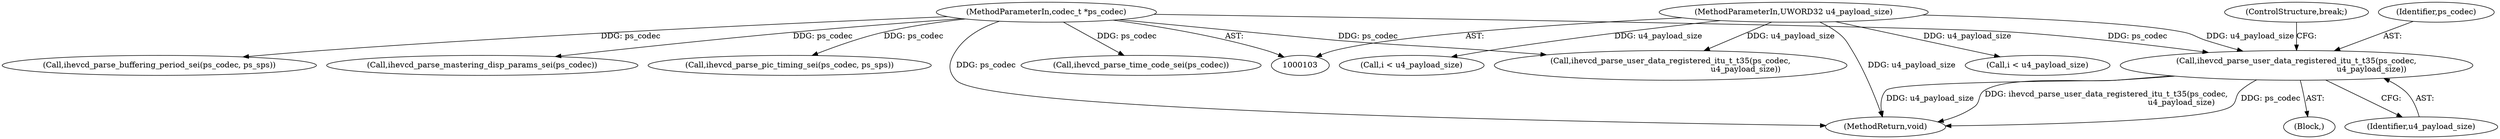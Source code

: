 digraph "1_Android_9f0fb67540d2259e4930d9bd5f1a1a6fb95af862@del" {
"1000252" [label="(Call,ihevcd_parse_user_data_registered_itu_t_t35(ps_codec,\n                                                            u4_payload_size))"];
"1000104" [label="(MethodParameterIn,codec_t *ps_codec)"];
"1000106" [label="(MethodParameterIn,UWORD32 u4_payload_size)"];
"1000209" [label="(Call,ihevcd_parse_mastering_disp_params_sei(ps_codec))"];
"1000104" [label="(MethodParameterIn,codec_t *ps_codec)"];
"1000255" [label="(ControlStructure,break;)"];
"1000229" [label="(Call,i < u4_payload_size)"];
"1000106" [label="(MethodParameterIn,UWORD32 u4_payload_size)"];
"1000252" [label="(Call,ihevcd_parse_user_data_registered_itu_t_t35(ps_codec,\n                                                            u4_payload_size))"];
"1000254" [label="(Identifier,u4_payload_size)"];
"1000261" [label="(Call,i < u4_payload_size)"];
"1000186" [label="(Call,ihevcd_parse_pic_timing_sei(ps_codec, ps_sps))"];
"1000352" [label="(MethodReturn,void)"];
"1000198" [label="(Call,ihevcd_parse_time_code_sei(ps_codec))"];
"1000174" [label="(Call,ihevcd_parse_buffering_period_sei(ps_codec, ps_sps))"];
"1000243" [label="(Block,)"];
"1000253" [label="(Identifier,ps_codec)"];
"1000220" [label="(Call,ihevcd_parse_user_data_registered_itu_t_t35(ps_codec,\n                                                            u4_payload_size))"];
"1000252" -> "1000243"  [label="AST: "];
"1000252" -> "1000254"  [label="CFG: "];
"1000253" -> "1000252"  [label="AST: "];
"1000254" -> "1000252"  [label="AST: "];
"1000255" -> "1000252"  [label="CFG: "];
"1000252" -> "1000352"  [label="DDG: ps_codec"];
"1000252" -> "1000352"  [label="DDG: u4_payload_size"];
"1000252" -> "1000352"  [label="DDG: ihevcd_parse_user_data_registered_itu_t_t35(ps_codec,\n                                                            u4_payload_size)"];
"1000104" -> "1000252"  [label="DDG: ps_codec"];
"1000106" -> "1000252"  [label="DDG: u4_payload_size"];
"1000104" -> "1000103"  [label="AST: "];
"1000104" -> "1000352"  [label="DDG: ps_codec"];
"1000104" -> "1000174"  [label="DDG: ps_codec"];
"1000104" -> "1000186"  [label="DDG: ps_codec"];
"1000104" -> "1000198"  [label="DDG: ps_codec"];
"1000104" -> "1000209"  [label="DDG: ps_codec"];
"1000104" -> "1000220"  [label="DDG: ps_codec"];
"1000106" -> "1000103"  [label="AST: "];
"1000106" -> "1000352"  [label="DDG: u4_payload_size"];
"1000106" -> "1000220"  [label="DDG: u4_payload_size"];
"1000106" -> "1000229"  [label="DDG: u4_payload_size"];
"1000106" -> "1000261"  [label="DDG: u4_payload_size"];
}
